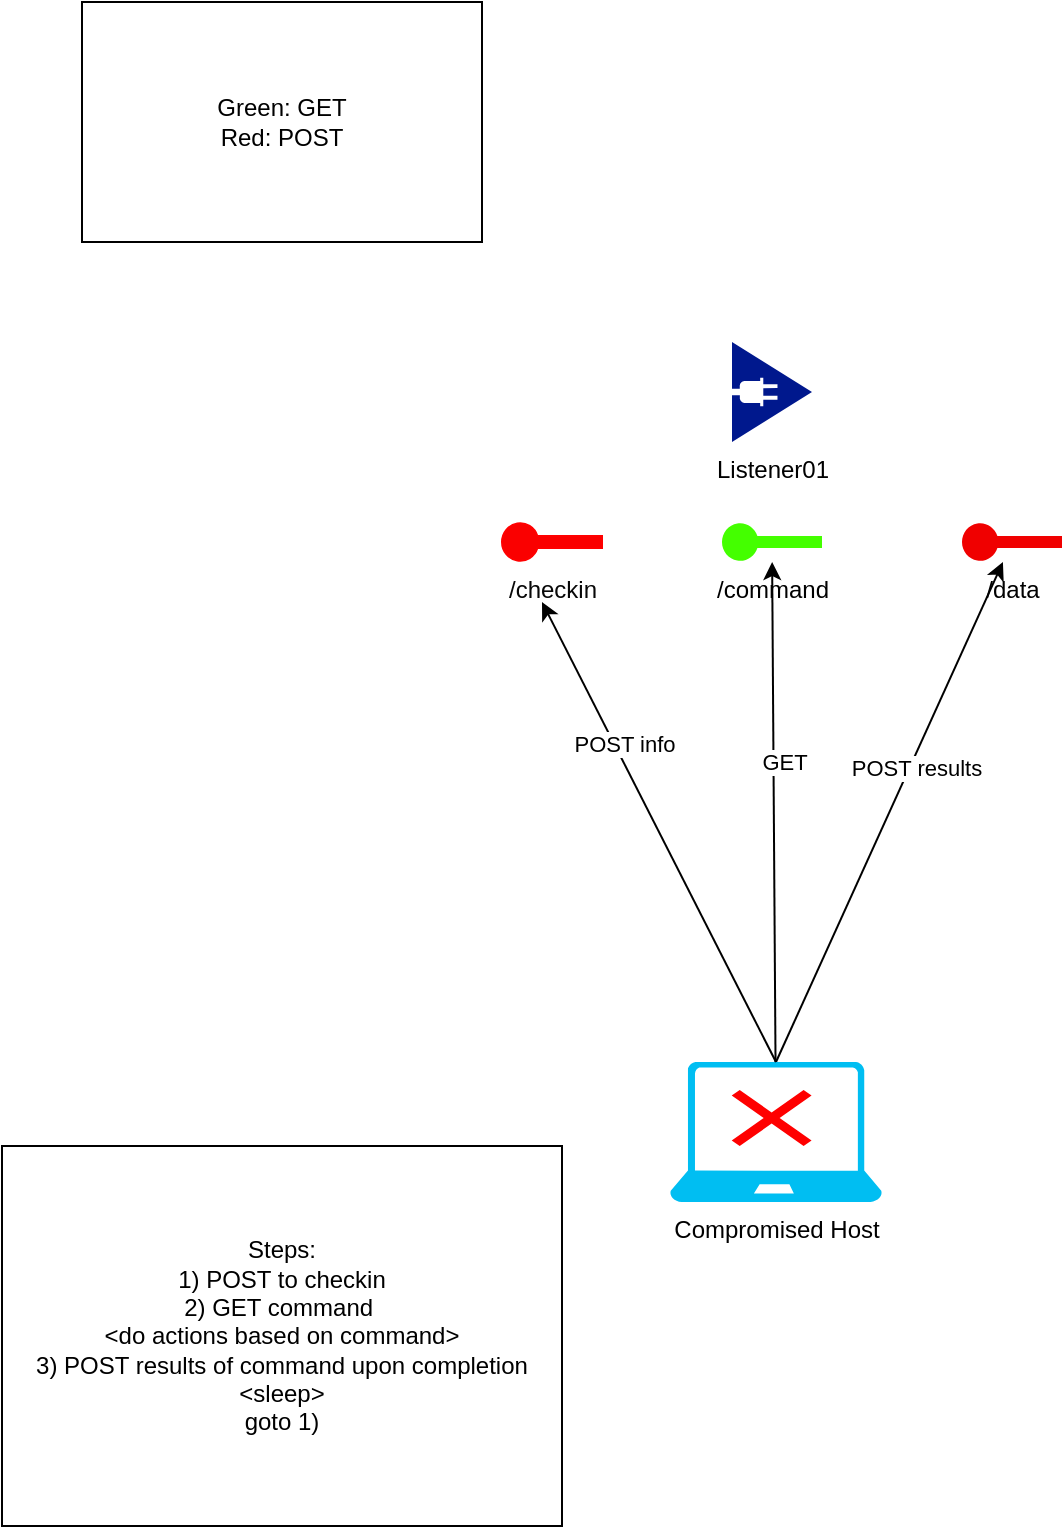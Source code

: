 <mxfile version="22.0.8" type="device">
  <diagram name="Page-1" id="rFitln16YWHum4f_cVsc">
    <mxGraphModel dx="1044" dy="979" grid="1" gridSize="10" guides="1" tooltips="1" connect="1" arrows="1" fold="1" page="1" pageScale="1" pageWidth="850" pageHeight="1100" math="0" shadow="0">
      <root>
        <mxCell id="0" />
        <mxCell id="1" parent="0" />
        <mxCell id="CywGKh0OXpV9jEUiw48m-1" value="Listener01" style="sketch=0;aspect=fixed;pointerEvents=1;shadow=0;dashed=0;html=1;strokeColor=none;labelPosition=center;verticalLabelPosition=bottom;verticalAlign=top;align=center;fillColor=#00188D;shape=mxgraph.mscae.enterprise.plug_and_play" vertex="1" parent="1">
          <mxGeometry x="385" y="220" width="40" height="50" as="geometry" />
        </mxCell>
        <mxCell id="CywGKh0OXpV9jEUiw48m-2" value="&lt;font color=&quot;#080808&quot;&gt;/checkin&lt;/font&gt;" style="verticalLabelPosition=bottom;html=1;verticalAlign=top;align=center;strokeColor=#ff0000;fillColor=#fa0000;shape=mxgraph.azure.service_endpoint;fontColor=#ffffff;" vertex="1" parent="1">
          <mxGeometry x="270" y="310" width="50" height="20" as="geometry" />
        </mxCell>
        <mxCell id="CywGKh0OXpV9jEUiw48m-3" value="/command" style="verticalLabelPosition=bottom;html=1;verticalAlign=top;align=center;strokeColor=none;fillColor=#44ff00;shape=mxgraph.azure.service_endpoint;" vertex="1" parent="1">
          <mxGeometry x="380" y="310" width="50" height="20" as="geometry" />
        </mxCell>
        <mxCell id="CywGKh0OXpV9jEUiw48m-4" value="/data" style="verticalLabelPosition=bottom;html=1;verticalAlign=top;align=center;strokeColor=none;fillColor=#f00000;shape=mxgraph.azure.service_endpoint;" vertex="1" parent="1">
          <mxGeometry x="500" y="310" width="50" height="20" as="geometry" />
        </mxCell>
        <mxCell id="CywGKh0OXpV9jEUiw48m-5" value="Green: GET&lt;br&gt;Red: POST" style="rounded=0;whiteSpace=wrap;html=1;" vertex="1" parent="1">
          <mxGeometry x="60" y="50" width="200" height="120" as="geometry" />
        </mxCell>
        <mxCell id="CywGKh0OXpV9jEUiw48m-10" value="" style="shape=mxgraph.mockup.markup.redX;fillColor=#ff0000;html=1;shadow=0;whiteSpace=wrap;strokeColor=none;" vertex="1" parent="1">
          <mxGeometry x="384.856" y="594" width="39.932" height="28" as="geometry" />
        </mxCell>
        <mxCell id="CywGKh0OXpV9jEUiw48m-14" style="rounded=0;orthogonalLoop=1;jettySize=auto;html=1;" edge="1" parent="1" source="CywGKh0OXpV9jEUiw48m-6" target="CywGKh0OXpV9jEUiw48m-3">
          <mxGeometry relative="1" as="geometry" />
        </mxCell>
        <mxCell id="CywGKh0OXpV9jEUiw48m-15" value="GET" style="edgeLabel;html=1;align=center;verticalAlign=middle;resizable=0;points=[];" vertex="1" connectable="0" parent="CywGKh0OXpV9jEUiw48m-14">
          <mxGeometry x="0.2" y="-5" relative="1" as="geometry">
            <mxPoint as="offset" />
          </mxGeometry>
        </mxCell>
        <mxCell id="CywGKh0OXpV9jEUiw48m-16" style="rounded=0;orthogonalLoop=1;jettySize=auto;html=1;exitX=0.5;exitY=0;exitDx=0;exitDy=0;exitPerimeter=0;" edge="1" parent="1" source="CywGKh0OXpV9jEUiw48m-6" target="CywGKh0OXpV9jEUiw48m-4">
          <mxGeometry relative="1" as="geometry" />
        </mxCell>
        <mxCell id="CywGKh0OXpV9jEUiw48m-17" value="POST results" style="edgeLabel;html=1;align=center;verticalAlign=middle;resizable=0;points=[];" vertex="1" connectable="0" parent="CywGKh0OXpV9jEUiw48m-16">
          <mxGeometry x="0.186" y="-3" relative="1" as="geometry">
            <mxPoint as="offset" />
          </mxGeometry>
        </mxCell>
        <mxCell id="CywGKh0OXpV9jEUiw48m-6" value="Compromised Host" style="verticalLabelPosition=bottom;html=1;verticalAlign=top;align=center;strokeColor=none;fillColor=#00BEF2;shape=mxgraph.azure.laptop;pointerEvents=1;direction=east;" vertex="1" parent="1">
          <mxGeometry x="354" y="580" width="106.0" height="70" as="geometry" />
        </mxCell>
        <mxCell id="CywGKh0OXpV9jEUiw48m-12" style="rounded=0;orthogonalLoop=1;jettySize=auto;html=1;entryX=0.4;entryY=2;entryDx=0;entryDy=0;entryPerimeter=0;exitX=0.5;exitY=0;exitDx=0;exitDy=0;exitPerimeter=0;" edge="1" parent="1" source="CywGKh0OXpV9jEUiw48m-6" target="CywGKh0OXpV9jEUiw48m-2">
          <mxGeometry relative="1" as="geometry" />
        </mxCell>
        <mxCell id="CywGKh0OXpV9jEUiw48m-13" value="POST info" style="edgeLabel;html=1;align=center;verticalAlign=middle;resizable=0;points=[];" vertex="1" connectable="0" parent="CywGKh0OXpV9jEUiw48m-12">
          <mxGeometry x="0.307" y="-3" relative="1" as="geometry">
            <mxPoint x="-3" y="-8" as="offset" />
          </mxGeometry>
        </mxCell>
        <mxCell id="CywGKh0OXpV9jEUiw48m-20" value="Steps:&lt;br&gt;1) POST to checkin&lt;br&gt;2) GET command&amp;nbsp;&lt;br&gt;&amp;lt;do actions based on command&amp;gt;&lt;br&gt;3) POST results of command upon completion&lt;br&gt;&amp;lt;sleep&amp;gt;&lt;br&gt;goto 1)" style="rounded=0;whiteSpace=wrap;html=1;" vertex="1" parent="1">
          <mxGeometry x="20" y="622" width="280" height="190" as="geometry" />
        </mxCell>
      </root>
    </mxGraphModel>
  </diagram>
</mxfile>
